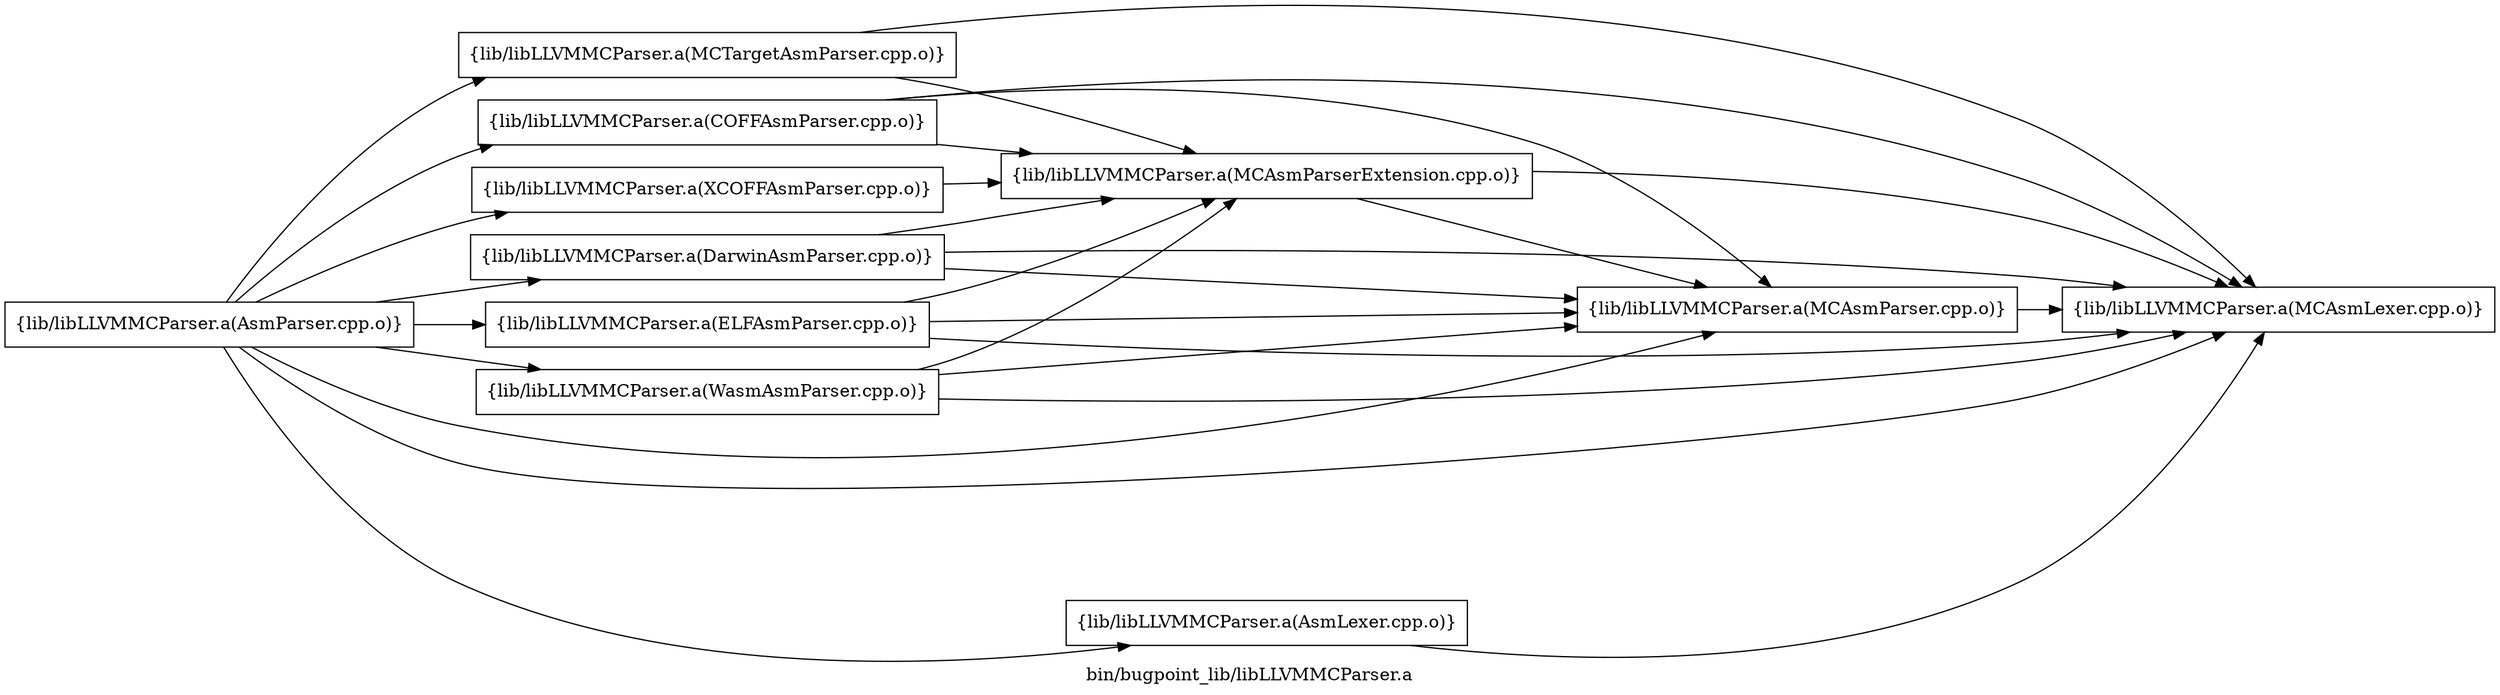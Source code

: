 digraph "bin/bugpoint_lib/libLLVMMCParser.a" {
	label="bin/bugpoint_lib/libLLVMMCParser.a";
	rankdir=LR;

	Node0x5571c0e94f58 [shape=record,shape=box,group=0,label="{lib/libLLVMMCParser.a(MCAsmLexer.cpp.o)}"];
	Node0x5571c0e95688 [shape=record,shape=box,group=0,label="{lib/libLLVMMCParser.a(MCAsmParser.cpp.o)}"];
	Node0x5571c0e95688 -> Node0x5571c0e94f58;
	Node0x5571c0e95408 [shape=record,shape=box,group=0,label="{lib/libLLVMMCParser.a(MCAsmParserExtension.cpp.o)}"];
	Node0x5571c0e95408 -> Node0x5571c0e94f58;
	Node0x5571c0e95408 -> Node0x5571c0e95688;
	Node0x5571c0e93478 [shape=record,shape=box,group=0,label="{lib/libLLVMMCParser.a(MCTargetAsmParser.cpp.o)}"];
	Node0x5571c0e93478 -> Node0x5571c0e94f58;
	Node0x5571c0e93478 -> Node0x5571c0e95408;
	Node0x5571c0e99328 [shape=record,shape=box,group=0,label="{lib/libLLVMMCParser.a(AsmParser.cpp.o)}"];
	Node0x5571c0e99328 -> Node0x5571c0e98f18;
	Node0x5571c0e99328 -> Node0x5571c0e99a58;
	Node0x5571c0e99328 -> Node0x5571c0e95ea8;
	Node0x5571c0e99328 -> Node0x5571c0e964e8;
	Node0x5571c0e99328 -> Node0x5571c0e94f58;
	Node0x5571c0e99328 -> Node0x5571c0e95688;
	Node0x5571c0e99328 -> Node0x5571c0e93478;
	Node0x5571c0e99328 -> Node0x5571c0e945f8;
	Node0x5571c0e99328 -> Node0x5571c0e92668;
	Node0x5571c0e98f18 [shape=record,shape=box,group=0,label="{lib/libLLVMMCParser.a(AsmLexer.cpp.o)}"];
	Node0x5571c0e98f18 -> Node0x5571c0e94f58;
	Node0x5571c0e99a58 [shape=record,shape=box,group=0,label="{lib/libLLVMMCParser.a(COFFAsmParser.cpp.o)}"];
	Node0x5571c0e99a58 -> Node0x5571c0e94f58;
	Node0x5571c0e99a58 -> Node0x5571c0e95688;
	Node0x5571c0e99a58 -> Node0x5571c0e95408;
	Node0x5571c0e95ea8 [shape=record,shape=box,group=0,label="{lib/libLLVMMCParser.a(DarwinAsmParser.cpp.o)}"];
	Node0x5571c0e95ea8 -> Node0x5571c0e94f58;
	Node0x5571c0e95ea8 -> Node0x5571c0e95688;
	Node0x5571c0e95ea8 -> Node0x5571c0e95408;
	Node0x5571c0e964e8 [shape=record,shape=box,group=0,label="{lib/libLLVMMCParser.a(ELFAsmParser.cpp.o)}"];
	Node0x5571c0e964e8 -> Node0x5571c0e94f58;
	Node0x5571c0e964e8 -> Node0x5571c0e95688;
	Node0x5571c0e964e8 -> Node0x5571c0e95408;
	Node0x5571c0e945f8 [shape=record,shape=box,group=0,label="{lib/libLLVMMCParser.a(WasmAsmParser.cpp.o)}"];
	Node0x5571c0e945f8 -> Node0x5571c0e94f58;
	Node0x5571c0e945f8 -> Node0x5571c0e95688;
	Node0x5571c0e945f8 -> Node0x5571c0e95408;
	Node0x5571c0e92668 [shape=record,shape=box,group=0,label="{lib/libLLVMMCParser.a(XCOFFAsmParser.cpp.o)}"];
	Node0x5571c0e92668 -> Node0x5571c0e95408;
}
